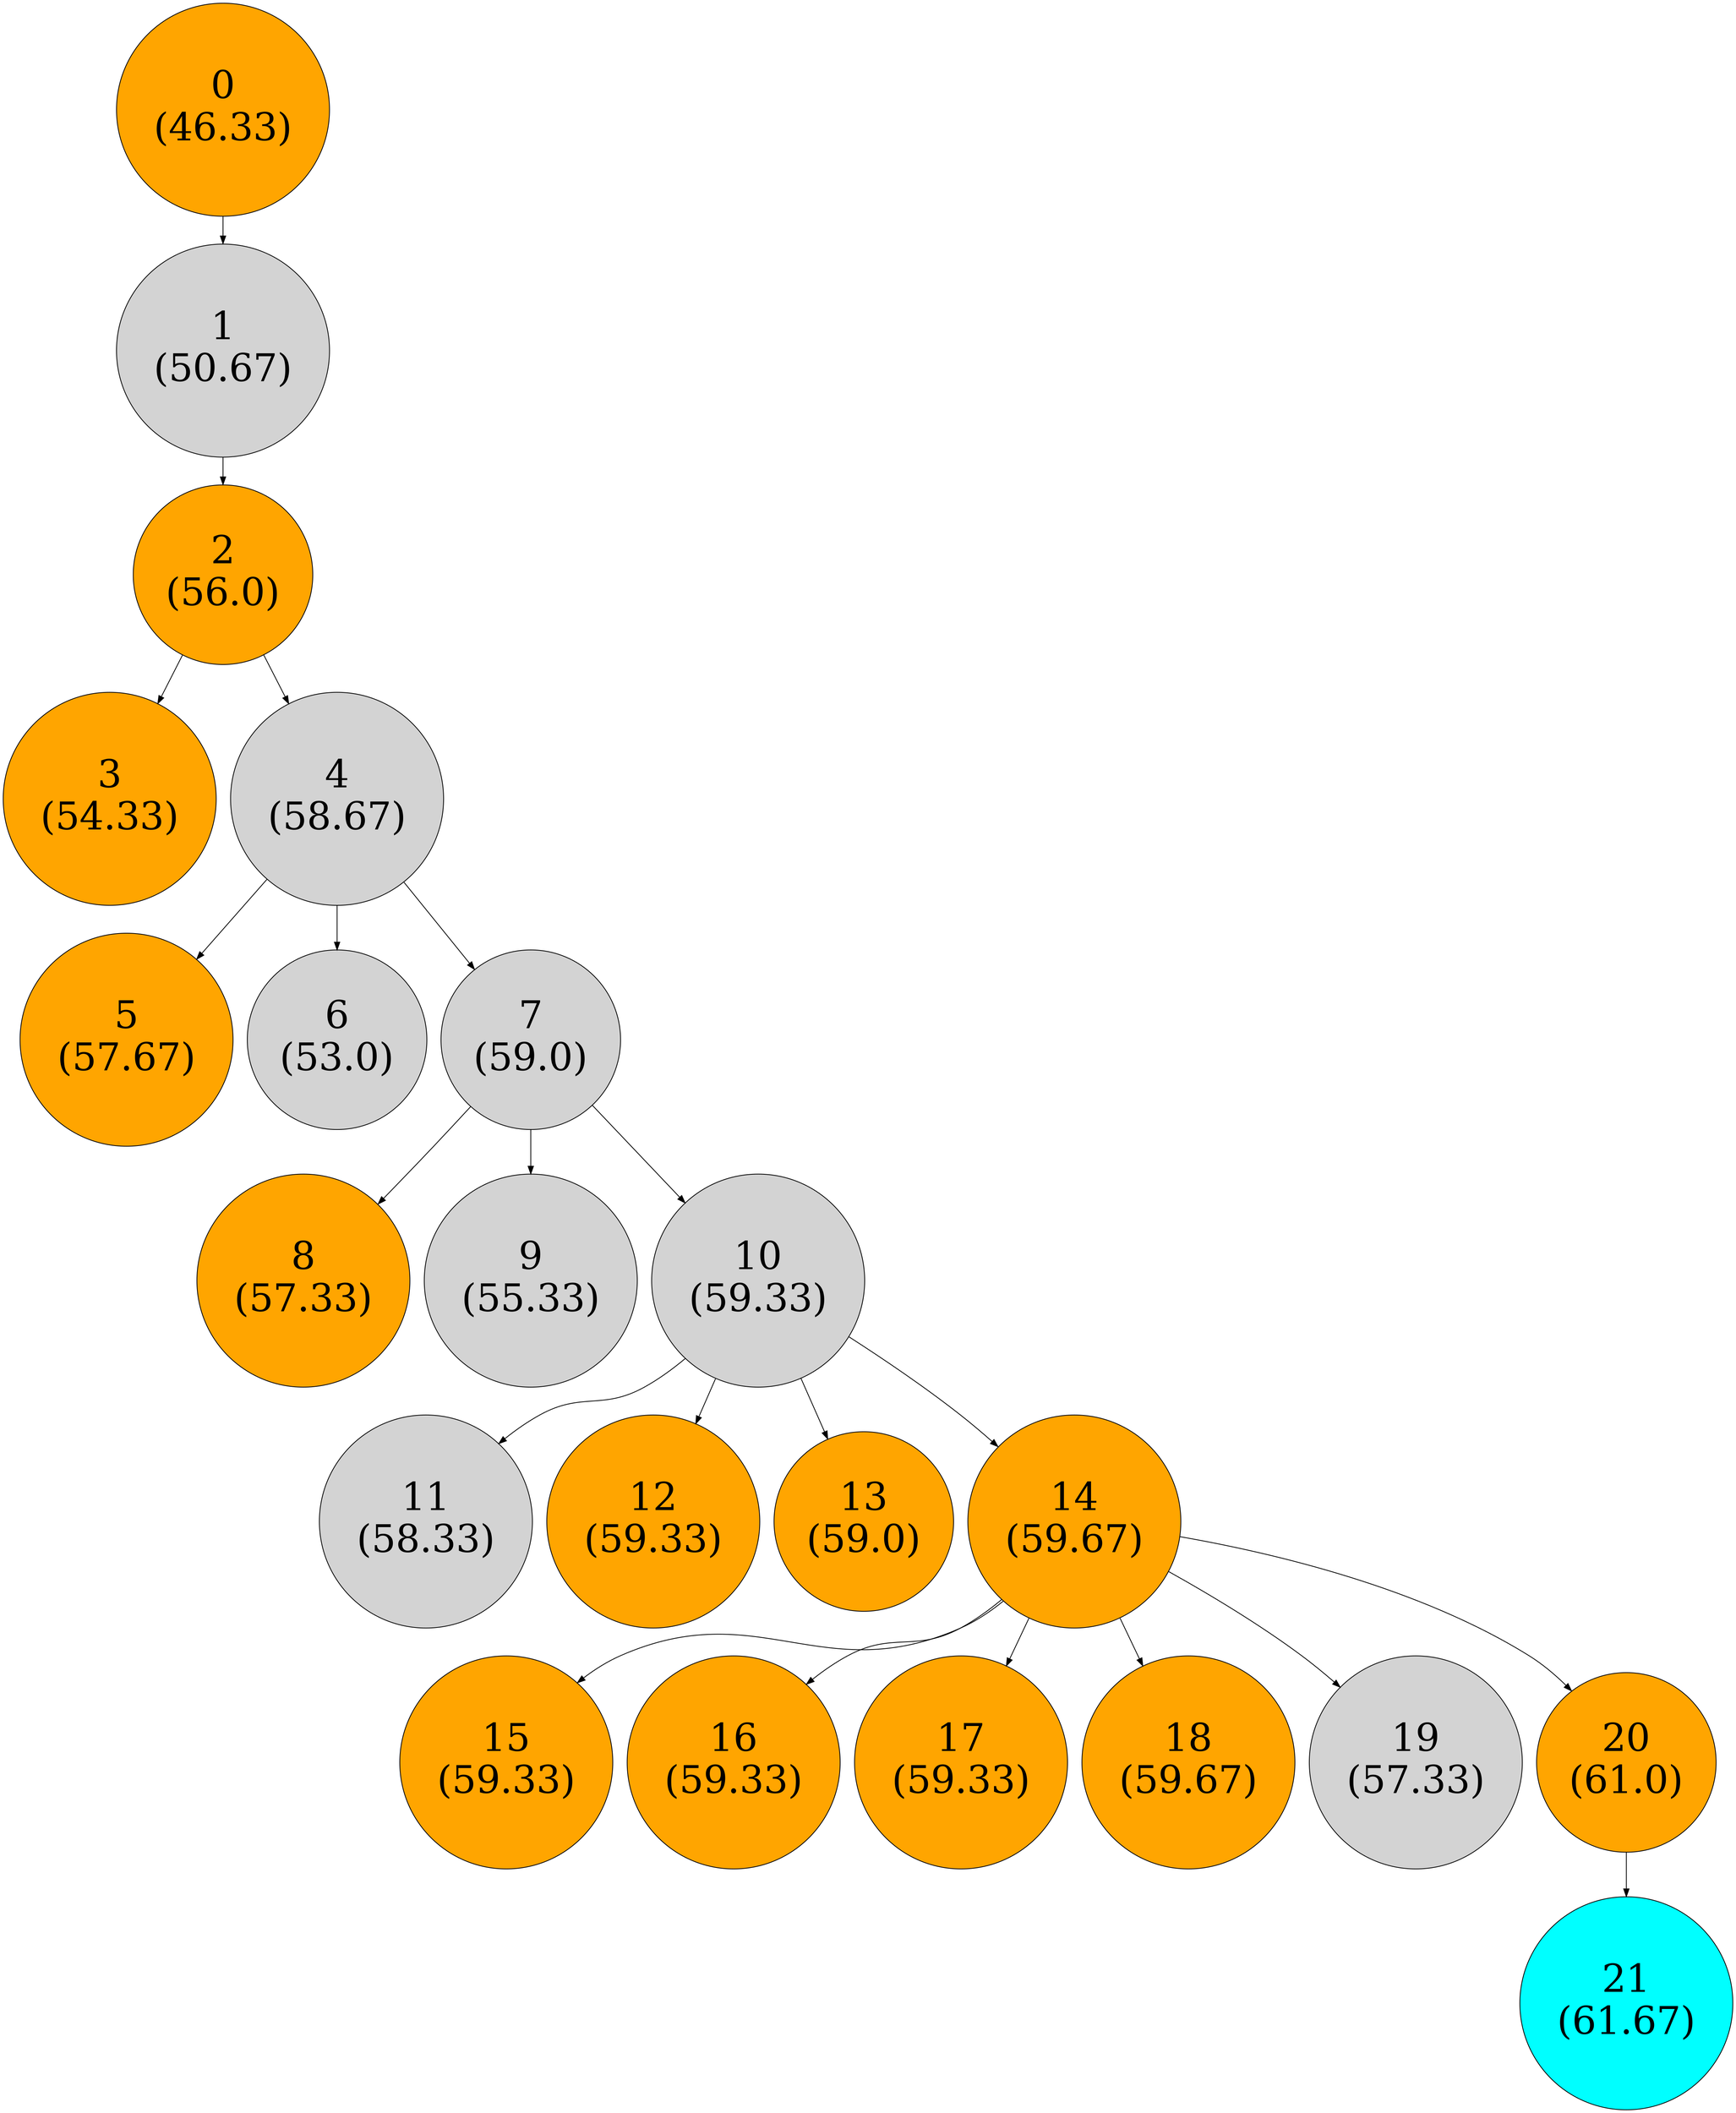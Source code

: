 digraph G {
    node [style=filled, shape=circle, fontsize=50];
    0 [label="0\n(46.33)", fillcolor=orange, fontcolor=black];
    1 [label="1\n(50.67)"];
    2 [label="2\n(56.0)", fillcolor=orange, fontcolor=black];
    3 [label="3\n(54.33)", fillcolor=orange, fontcolor=black];
    4 [label="4\n(58.67)"];
    5 [label="5\n(57.67)", fillcolor=orange, fontcolor=black];
    6 [label="6\n(53.0)"];
    7 [label="7\n(59.0)"];
    8 [label="8\n(57.33)", fillcolor=orange, fontcolor=black];
    9 [label="9\n(55.33)"];
    10 [label="10\n(59.33)"];
    11 [label="11\n(58.33)"];
    12 [label="12\n(59.33)", fillcolor=orange, fontcolor=black];
    13 [label="13\n(59.0)", fillcolor=orange, fontcolor=black];
    14 [label="14\n(59.67)", fillcolor=orange, fontcolor=black];
    15 [label="15\n(59.33)", fillcolor=orange, fontcolor=black];
    16 [label="16\n(59.33)", fillcolor=orange, fontcolor=black];
    17 [label="17\n(59.33)", fillcolor=orange, fontcolor=black];
    18 [label="18\n(59.67)", fillcolor=orange, fontcolor=black];
    19 [label="19\n(57.33)"];
    20 [label="20\n(61.0)", fillcolor=orange, fontcolor=black];
    21 [label="21\n(61.67)", fillcolor=cyan, fontcolor=black];
    0 -> 1;
    1 -> 2;
    2 -> 3;
    2 -> 4;
    4 -> 5;
    4 -> 6;
    4 -> 7;
    7 -> 8;
    7 -> 9;
    7 -> 10;
    10 -> 11;
    10 -> 12;
    10 -> 13;
    10 -> 14;
    14 -> 15;
    14 -> 16;
    14 -> 17;
    14 -> 18;
    14 -> 19;
    14 -> 20;
    20 -> 21;
}